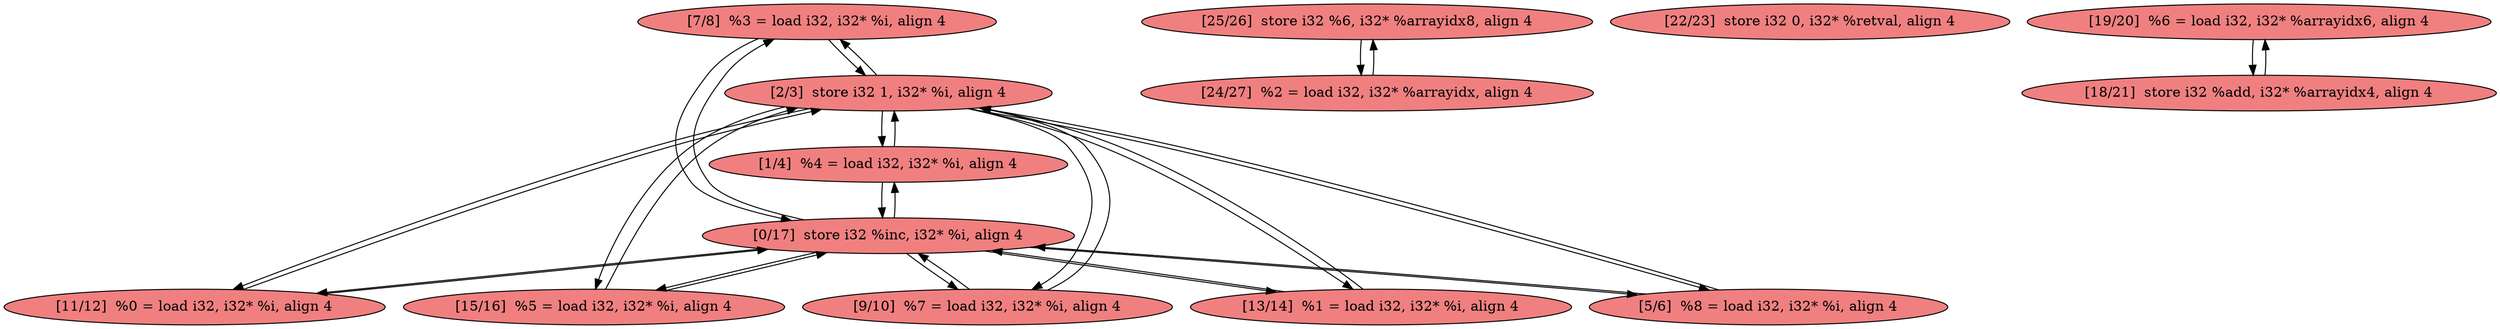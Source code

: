 
digraph G {


node27 [fillcolor=lightcoral,label="[7/8]  %3 = load i32, i32* %i, align 4",shape=ellipse,style=filled ]
node26 [fillcolor=lightcoral,label="[25/26]  store i32 %6, i32* %arrayidx8, align 4",shape=ellipse,style=filled ]
node21 [fillcolor=lightcoral,label="[22/23]  store i32 0, i32* %retval, align 4",shape=ellipse,style=filled ]
node20 [fillcolor=lightcoral,label="[2/3]  store i32 1, i32* %i, align 4",shape=ellipse,style=filled ]
node23 [fillcolor=lightcoral,label="[19/20]  %6 = load i32, i32* %arrayidx6, align 4",shape=ellipse,style=filled ]
node15 [fillcolor=lightcoral,label="[9/10]  %7 = load i32, i32* %i, align 4",shape=ellipse,style=filled ]
node25 [fillcolor=lightcoral,label="[13/14]  %1 = load i32, i32* %i, align 4",shape=ellipse,style=filled ]
node14 [fillcolor=lightcoral,label="[0/17]  store i32 %inc, i32* %i, align 4",shape=ellipse,style=filled ]
node17 [fillcolor=lightcoral,label="[18/21]  store i32 %add, i32* %arrayidx4, align 4",shape=ellipse,style=filled ]
node22 [fillcolor=lightcoral,label="[24/27]  %2 = load i32, i32* %arrayidx, align 4",shape=ellipse,style=filled ]
node18 [fillcolor=lightcoral,label="[5/6]  %8 = load i32, i32* %i, align 4",shape=ellipse,style=filled ]
node24 [fillcolor=lightcoral,label="[11/12]  %0 = load i32, i32* %i, align 4",shape=ellipse,style=filled ]
node16 [fillcolor=lightcoral,label="[15/16]  %5 = load i32, i32* %i, align 4",shape=ellipse,style=filled ]
node19 [fillcolor=lightcoral,label="[1/4]  %4 = load i32, i32* %i, align 4",shape=ellipse,style=filled ]

node20->node25 [ ]
node26->node22 [ ]
node24->node14 [ ]
node20->node18 [ ]
node18->node20 [ ]
node24->node20 [ ]
node18->node14 [ ]
node22->node26 [ ]
node14->node18 [ ]
node17->node23 [ ]
node15->node14 [ ]
node16->node14 [ ]
node27->node20 [ ]
node20->node27 [ ]
node14->node16 [ ]
node23->node17 [ ]
node20->node24 [ ]
node16->node20 [ ]
node27->node14 [ ]
node14->node24 [ ]
node20->node16 [ ]
node14->node15 [ ]
node14->node25 [ ]
node25->node14 [ ]
node20->node19 [ ]
node19->node20 [ ]
node19->node14 [ ]
node15->node20 [ ]
node25->node20 [ ]
node14->node27 [ ]
node14->node19 [ ]
node20->node15 [ ]


}
